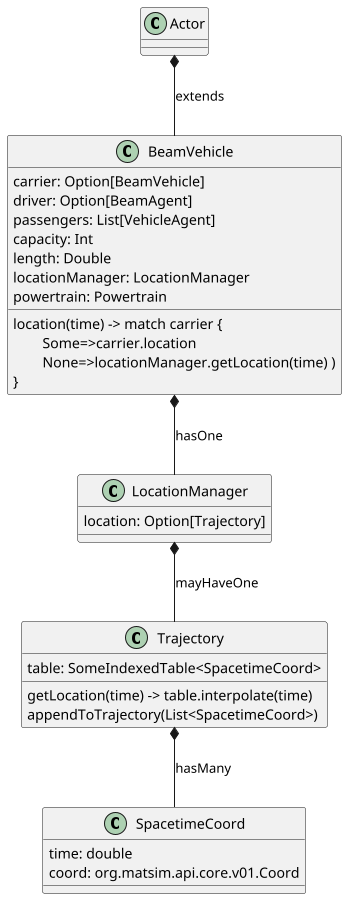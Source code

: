 @startuml
scale 900 height

' See this page for diagram conventions:
' http://plantuml.com/class-diagram

/'
NOTES:
A driver is a BeamAgent and does NOT need to be physically inside vehicle
passengers are BeamVehicles and are physically in vehicle and move with the vehicle
(e.g. a PersonAgent who is driving alone would be the driver of the vehicle and his/her
HumanBodyVehicle would be a passenger)
HumanBodyVehicle is a special case, it has no passengers, just a driver
Transit Vehicles will need a boardAlightDelayFunction
 '/

class BeamVehicle {
  carrier: Option[BeamVehicle]
  driver: Option[BeamAgent]
  passengers: List[VehicleAgent]
  capacity: Int
  length: Double
  locationManager: LocationManager
  powertrain: Powertrain
  location(time) -> match carrier { \n\tSome=>carrier.location\n\tNone=>locationManager.getLocation(time) )\n}
}

'Either make this an actor or remove and have trajectory under VehAgent
class LocationManager {
   location: Option[Trajectory]
}

class Trajectory {
   table: SomeIndexedTable<SpacetimeCoord>
   getLocation(time) -> table.interpolate(time)
   appendToTrajectory(List<SpacetimeCoord>)
}

class SpacetimeCoord {
    time: double
    coord: org.matsim.api.core.v01.Coord
}

Actor *-- BeamVehicle : extends
BeamVehicle *-- LocationManager : hasOne
LocationManager *-- Trajectory : mayHaveOne
Trajectory *-- SpacetimeCoord: hasMany


@enduml